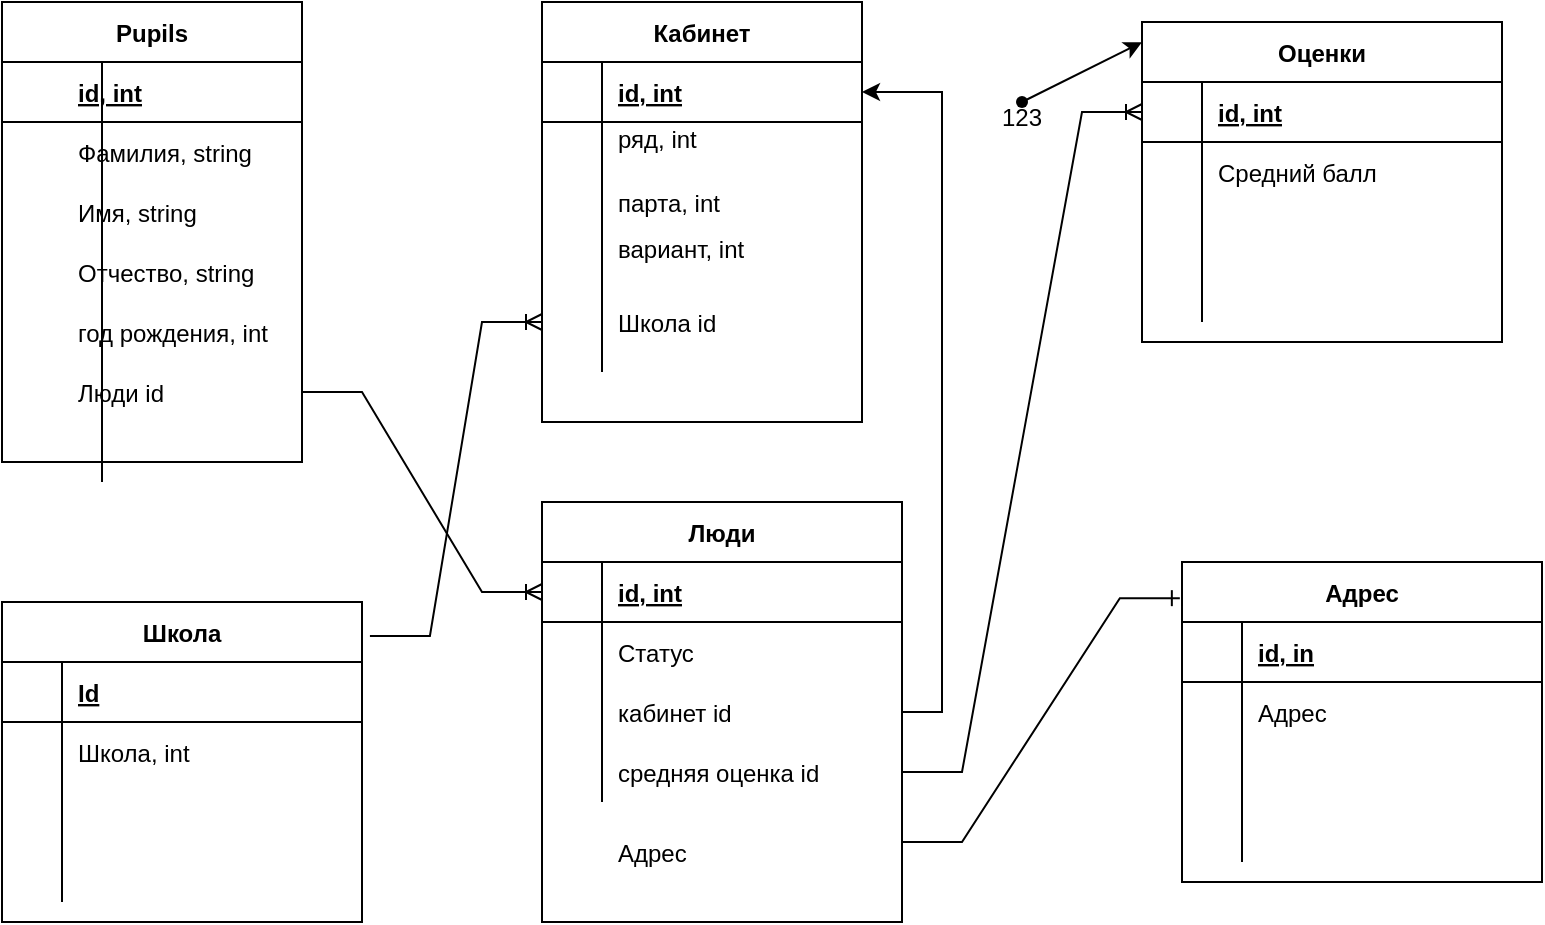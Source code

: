 <mxfile>
    <diagram id="_YrZJTKVYVWT5JkX986n" name="Page-1">
        <mxGraphModel dx="727" dy="279" grid="1" gridSize="10" guides="1" tooltips="1" connect="1" arrows="1" fold="1" page="1" pageScale="1" pageWidth="827" pageHeight="1169" math="0" shadow="0">
            <root>
                <mxCell id="0"/>
                <mxCell id="1" parent="0"/>
                <mxCell id="GRgpnIzNb2aHa2WIYd1I-14" value="Кабинет" style="shape=table;startSize=30;container=1;collapsible=1;childLayout=tableLayout;fixedRows=1;rowLines=0;fontStyle=1;align=center;resizeLast=1;" parent="1" vertex="1">
                    <mxGeometry x="280" y="20" width="160" height="210" as="geometry">
                        <mxRectangle x="280" y="20" width="80" height="30" as="alternateBounds"/>
                    </mxGeometry>
                </mxCell>
                <mxCell id="GRgpnIzNb2aHa2WIYd1I-15" value="" style="shape=partialRectangle;collapsible=0;dropTarget=0;pointerEvents=0;fillColor=none;top=0;left=0;bottom=1;right=0;points=[[0,0.5],[1,0.5]];portConstraint=eastwest;" parent="GRgpnIzNb2aHa2WIYd1I-14" vertex="1">
                    <mxGeometry y="30" width="160" height="30" as="geometry"/>
                </mxCell>
                <mxCell id="GRgpnIzNb2aHa2WIYd1I-16" value="" style="shape=partialRectangle;connectable=0;fillColor=none;top=0;left=0;bottom=0;right=0;fontStyle=1;overflow=hidden;" parent="GRgpnIzNb2aHa2WIYd1I-15" vertex="1">
                    <mxGeometry width="30" height="30" as="geometry">
                        <mxRectangle width="30" height="40" as="alternateBounds"/>
                    </mxGeometry>
                </mxCell>
                <mxCell id="GRgpnIzNb2aHa2WIYd1I-17" value="id, int" style="shape=partialRectangle;connectable=0;fillColor=none;top=0;left=0;bottom=0;right=0;align=left;spacingLeft=6;fontStyle=5;overflow=hidden;" parent="GRgpnIzNb2aHa2WIYd1I-15" vertex="1">
                    <mxGeometry x="30" width="130" height="30" as="geometry">
                        <mxRectangle width="150" height="40" as="alternateBounds"/>
                    </mxGeometry>
                </mxCell>
                <mxCell id="GRgpnIzNb2aHa2WIYd1I-18" value="" style="shape=partialRectangle;collapsible=0;dropTarget=0;pointerEvents=0;fillColor=none;top=0;left=0;bottom=0;right=0;points=[[0,0.5],[1,0.5]];portConstraint=eastwest;" parent="GRgpnIzNb2aHa2WIYd1I-14" vertex="1">
                    <mxGeometry y="60" width="160" height="25" as="geometry"/>
                </mxCell>
                <mxCell id="GRgpnIzNb2aHa2WIYd1I-19" value="" style="shape=partialRectangle;connectable=0;fillColor=none;top=0;left=0;bottom=0;right=0;editable=1;overflow=hidden;" parent="GRgpnIzNb2aHa2WIYd1I-18" vertex="1">
                    <mxGeometry width="30" height="25" as="geometry">
                        <mxRectangle width="30" height="25" as="alternateBounds"/>
                    </mxGeometry>
                </mxCell>
                <mxCell id="GRgpnIzNb2aHa2WIYd1I-20" value="ряд, int&#10;" style="shape=partialRectangle;connectable=0;fillColor=none;top=0;left=0;bottom=0;right=0;align=left;spacingLeft=6;overflow=hidden;" parent="GRgpnIzNb2aHa2WIYd1I-18" vertex="1">
                    <mxGeometry x="30" width="130" height="25" as="geometry">
                        <mxRectangle width="150" height="25" as="alternateBounds"/>
                    </mxGeometry>
                </mxCell>
                <mxCell id="GRgpnIzNb2aHa2WIYd1I-21" value="" style="shape=partialRectangle;collapsible=0;dropTarget=0;pointerEvents=0;fillColor=none;top=0;left=0;bottom=0;right=0;points=[[0,0.5],[1,0.5]];portConstraint=eastwest;" parent="GRgpnIzNb2aHa2WIYd1I-14" vertex="1">
                    <mxGeometry y="85" width="160" height="30" as="geometry"/>
                </mxCell>
                <mxCell id="GRgpnIzNb2aHa2WIYd1I-22" value="" style="shape=partialRectangle;connectable=0;fillColor=none;top=0;left=0;bottom=0;right=0;editable=1;overflow=hidden;" parent="GRgpnIzNb2aHa2WIYd1I-21" vertex="1">
                    <mxGeometry width="30" height="30" as="geometry">
                        <mxRectangle width="30" height="30" as="alternateBounds"/>
                    </mxGeometry>
                </mxCell>
                <mxCell id="GRgpnIzNb2aHa2WIYd1I-23" value="парта, int" style="shape=partialRectangle;connectable=0;fillColor=none;top=0;left=0;bottom=0;right=0;align=left;spacingLeft=6;overflow=hidden;" parent="GRgpnIzNb2aHa2WIYd1I-21" vertex="1">
                    <mxGeometry x="30" width="130" height="30" as="geometry">
                        <mxRectangle width="150" height="30" as="alternateBounds"/>
                    </mxGeometry>
                </mxCell>
                <mxCell id="GRgpnIzNb2aHa2WIYd1I-24" value="" style="shape=partialRectangle;collapsible=0;dropTarget=0;pointerEvents=0;fillColor=none;top=0;left=0;bottom=0;right=0;points=[[0,0.5],[1,0.5]];portConstraint=eastwest;" parent="GRgpnIzNb2aHa2WIYd1I-14" vertex="1">
                    <mxGeometry y="115" width="160" height="30" as="geometry"/>
                </mxCell>
                <mxCell id="GRgpnIzNb2aHa2WIYd1I-25" value="" style="shape=partialRectangle;connectable=0;fillColor=none;top=0;left=0;bottom=0;right=0;editable=1;overflow=hidden;" parent="GRgpnIzNb2aHa2WIYd1I-24" vertex="1">
                    <mxGeometry width="30" height="30" as="geometry">
                        <mxRectangle width="30" height="30" as="alternateBounds"/>
                    </mxGeometry>
                </mxCell>
                <mxCell id="GRgpnIzNb2aHa2WIYd1I-26" value=" вариант, int&#10;" style="shape=partialRectangle;connectable=0;fillColor=none;top=0;left=0;bottom=0;right=0;align=left;spacingLeft=6;overflow=hidden;" parent="GRgpnIzNb2aHa2WIYd1I-24" vertex="1">
                    <mxGeometry x="30" width="130" height="30" as="geometry">
                        <mxRectangle width="150" height="30" as="alternateBounds"/>
                    </mxGeometry>
                </mxCell>
                <mxCell id="GRgpnIzNb2aHa2WIYd1I-130" value="" style="shape=partialRectangle;collapsible=0;dropTarget=0;pointerEvents=0;fillColor=none;top=0;left=0;bottom=0;right=0;points=[[0,0.5],[1,0.5]];portConstraint=eastwest;" parent="GRgpnIzNb2aHa2WIYd1I-14" vertex="1">
                    <mxGeometry y="145" width="160" height="30" as="geometry"/>
                </mxCell>
                <mxCell id="GRgpnIzNb2aHa2WIYd1I-131" value="" style="shape=partialRectangle;connectable=0;fillColor=none;top=0;left=0;bottom=0;right=0;editable=1;overflow=hidden;" parent="GRgpnIzNb2aHa2WIYd1I-130" vertex="1">
                    <mxGeometry width="30" height="30" as="geometry">
                        <mxRectangle width="30" height="30" as="alternateBounds"/>
                    </mxGeometry>
                </mxCell>
                <mxCell id="GRgpnIzNb2aHa2WIYd1I-132" value="Школа id" style="shape=partialRectangle;connectable=0;fillColor=none;top=0;left=0;bottom=0;right=0;align=left;spacingLeft=6;overflow=hidden;" parent="GRgpnIzNb2aHa2WIYd1I-130" vertex="1">
                    <mxGeometry x="30" width="130" height="30" as="geometry">
                        <mxRectangle width="150" height="30" as="alternateBounds"/>
                    </mxGeometry>
                </mxCell>
                <mxCell id="GRgpnIzNb2aHa2WIYd1I-100" value="" style="edgeStyle=orthogonalEdgeStyle;rounded=0;orthogonalLoop=1;jettySize=auto;html=1;exitX=1;exitY=0.5;exitDx=0;exitDy=0;" parent="1" source="GRgpnIzNb2aHa2WIYd1I-91" target="GRgpnIzNb2aHa2WIYd1I-15" edge="1">
                    <mxGeometry relative="1" as="geometry"/>
                </mxCell>
                <mxCell id="GRgpnIzNb2aHa2WIYd1I-27" value="Pupils" style="shape=table;startSize=30;container=1;collapsible=1;childLayout=tableLayout;fixedRows=1;rowLines=0;fontStyle=1;align=center;resizeLast=1;" parent="1" vertex="1">
                    <mxGeometry x="10" y="20" width="150" height="230" as="geometry">
                        <mxRectangle x="20" y="10" width="70" height="30" as="alternateBounds"/>
                    </mxGeometry>
                </mxCell>
                <mxCell id="GRgpnIzNb2aHa2WIYd1I-28" value="" style="shape=partialRectangle;collapsible=0;dropTarget=0;pointerEvents=0;fillColor=none;top=0;left=0;bottom=1;right=0;points=[[0,0.5],[1,0.5]];portConstraint=eastwest;" parent="GRgpnIzNb2aHa2WIYd1I-27" vertex="1">
                    <mxGeometry y="30" width="150" height="30" as="geometry"/>
                </mxCell>
                <mxCell id="GRgpnIzNb2aHa2WIYd1I-29" value="" style="shape=partialRectangle;connectable=0;fillColor=none;top=0;left=0;bottom=0;right=0;fontStyle=1;overflow=hidden;" parent="GRgpnIzNb2aHa2WIYd1I-28" vertex="1">
                    <mxGeometry width="30" height="30" as="geometry">
                        <mxRectangle width="50" height="30" as="alternateBounds"/>
                    </mxGeometry>
                </mxCell>
                <mxCell id="GRgpnIzNb2aHa2WIYd1I-30" value="id, int" style="shape=partialRectangle;connectable=0;fillColor=none;top=0;left=0;bottom=0;right=0;align=left;spacingLeft=6;fontStyle=5;overflow=hidden;" parent="GRgpnIzNb2aHa2WIYd1I-28" vertex="1">
                    <mxGeometry x="30" width="120" height="30" as="geometry">
                        <mxRectangle width="140" height="30" as="alternateBounds"/>
                    </mxGeometry>
                </mxCell>
                <mxCell id="GRgpnIzNb2aHa2WIYd1I-31" value="" style="shape=partialRectangle;collapsible=0;dropTarget=0;pointerEvents=0;fillColor=none;top=0;left=0;bottom=0;right=0;points=[[0,0.5],[1,0.5]];portConstraint=eastwest;" parent="GRgpnIzNb2aHa2WIYd1I-27" vertex="1">
                    <mxGeometry y="60" width="150" height="30" as="geometry"/>
                </mxCell>
                <mxCell id="GRgpnIzNb2aHa2WIYd1I-32" value="" style="shape=partialRectangle;connectable=0;fillColor=none;top=0;left=0;bottom=0;right=0;editable=1;overflow=hidden;" parent="GRgpnIzNb2aHa2WIYd1I-31" vertex="1">
                    <mxGeometry width="30" height="30" as="geometry">
                        <mxRectangle width="50" height="30" as="alternateBounds"/>
                    </mxGeometry>
                </mxCell>
                <mxCell id="GRgpnIzNb2aHa2WIYd1I-33" value="Фамилия, string" style="shape=partialRectangle;connectable=0;fillColor=none;top=0;left=0;bottom=0;right=0;align=left;spacingLeft=6;overflow=hidden;" parent="GRgpnIzNb2aHa2WIYd1I-31" vertex="1">
                    <mxGeometry x="30" width="120" height="30" as="geometry">
                        <mxRectangle width="140" height="30" as="alternateBounds"/>
                    </mxGeometry>
                </mxCell>
                <mxCell id="GRgpnIzNb2aHa2WIYd1I-34" value="" style="shape=partialRectangle;collapsible=0;dropTarget=0;pointerEvents=0;fillColor=none;top=0;left=0;bottom=0;right=0;points=[[0,0.5],[1,0.5]];portConstraint=eastwest;" parent="GRgpnIzNb2aHa2WIYd1I-27" vertex="1">
                    <mxGeometry y="90" width="150" height="30" as="geometry"/>
                </mxCell>
                <mxCell id="GRgpnIzNb2aHa2WIYd1I-35" value="" style="shape=partialRectangle;connectable=0;fillColor=none;top=0;left=0;bottom=0;right=0;editable=1;overflow=hidden;" parent="GRgpnIzNb2aHa2WIYd1I-34" vertex="1">
                    <mxGeometry width="30" height="30" as="geometry">
                        <mxRectangle width="50" height="30" as="alternateBounds"/>
                    </mxGeometry>
                </mxCell>
                <mxCell id="GRgpnIzNb2aHa2WIYd1I-36" value="Имя, string" style="shape=partialRectangle;connectable=0;fillColor=none;top=0;left=0;bottom=0;right=0;align=left;spacingLeft=6;overflow=hidden;" parent="GRgpnIzNb2aHa2WIYd1I-34" vertex="1">
                    <mxGeometry x="30" width="120" height="30" as="geometry">
                        <mxRectangle width="140" height="30" as="alternateBounds"/>
                    </mxGeometry>
                </mxCell>
                <mxCell id="GRgpnIzNb2aHa2WIYd1I-37" value="" style="shape=partialRectangle;collapsible=0;dropTarget=0;pointerEvents=0;fillColor=none;top=0;left=0;bottom=0;right=0;points=[[0,0.5],[1,0.5]];portConstraint=eastwest;" parent="GRgpnIzNb2aHa2WIYd1I-27" vertex="1">
                    <mxGeometry y="120" width="150" height="30" as="geometry"/>
                </mxCell>
                <mxCell id="GRgpnIzNb2aHa2WIYd1I-38" value="" style="shape=partialRectangle;connectable=0;fillColor=none;top=0;left=0;bottom=0;right=0;editable=1;overflow=hidden;" parent="GRgpnIzNb2aHa2WIYd1I-37" vertex="1">
                    <mxGeometry width="30" height="30" as="geometry">
                        <mxRectangle width="50" height="30" as="alternateBounds"/>
                    </mxGeometry>
                </mxCell>
                <mxCell id="GRgpnIzNb2aHa2WIYd1I-39" value="Отчество, string" style="shape=partialRectangle;connectable=0;fillColor=none;top=0;left=0;bottom=0;right=0;align=left;spacingLeft=6;overflow=hidden;" parent="GRgpnIzNb2aHa2WIYd1I-37" vertex="1">
                    <mxGeometry x="30" width="120" height="30" as="geometry">
                        <mxRectangle width="140" height="30" as="alternateBounds"/>
                    </mxGeometry>
                </mxCell>
                <mxCell id="GRgpnIzNb2aHa2WIYd1I-81" value="" style="shape=partialRectangle;collapsible=0;dropTarget=0;pointerEvents=0;fillColor=none;top=0;left=0;bottom=0;right=0;points=[[0,0.5],[1,0.5]];portConstraint=eastwest;" parent="GRgpnIzNb2aHa2WIYd1I-27" vertex="1">
                    <mxGeometry y="150" width="150" height="30" as="geometry"/>
                </mxCell>
                <mxCell id="GRgpnIzNb2aHa2WIYd1I-82" value="" style="shape=partialRectangle;connectable=0;fillColor=none;top=0;left=0;bottom=0;right=0;editable=1;overflow=hidden;" parent="GRgpnIzNb2aHa2WIYd1I-81" vertex="1">
                    <mxGeometry width="30" height="30" as="geometry">
                        <mxRectangle width="50" height="30" as="alternateBounds"/>
                    </mxGeometry>
                </mxCell>
                <mxCell id="GRgpnIzNb2aHa2WIYd1I-83" value="год рождения, int" style="shape=partialRectangle;connectable=0;fillColor=none;top=0;left=0;bottom=0;right=0;align=left;spacingLeft=6;overflow=hidden;" parent="GRgpnIzNb2aHa2WIYd1I-81" vertex="1">
                    <mxGeometry x="30" width="120" height="30" as="geometry">
                        <mxRectangle width="140" height="30" as="alternateBounds"/>
                    </mxGeometry>
                </mxCell>
                <mxCell id="GRgpnIzNb2aHa2WIYd1I-105" value="" style="shape=partialRectangle;collapsible=0;dropTarget=0;pointerEvents=0;fillColor=none;top=0;left=0;bottom=0;right=0;points=[[0,0.5],[1,0.5]];portConstraint=eastwest;" parent="GRgpnIzNb2aHa2WIYd1I-27" vertex="1">
                    <mxGeometry y="180" width="150" height="30" as="geometry"/>
                </mxCell>
                <mxCell id="GRgpnIzNb2aHa2WIYd1I-106" value="" style="shape=partialRectangle;connectable=0;fillColor=none;top=0;left=0;bottom=0;right=0;editable=1;overflow=hidden;" parent="GRgpnIzNb2aHa2WIYd1I-105" vertex="1">
                    <mxGeometry width="30" height="30" as="geometry">
                        <mxRectangle width="50" height="30" as="alternateBounds"/>
                    </mxGeometry>
                </mxCell>
                <mxCell id="GRgpnIzNb2aHa2WIYd1I-107" value="Люди id" style="shape=partialRectangle;connectable=0;fillColor=none;top=0;left=0;bottom=0;right=0;align=left;spacingLeft=6;overflow=hidden;" parent="GRgpnIzNb2aHa2WIYd1I-105" vertex="1">
                    <mxGeometry x="30" width="120" height="30" as="geometry">
                        <mxRectangle width="140" height="30" as="alternateBounds"/>
                    </mxGeometry>
                </mxCell>
                <mxCell id="GRgpnIzNb2aHa2WIYd1I-97" value="" style="shape=partialRectangle;collapsible=0;dropTarget=0;pointerEvents=0;fillColor=none;top=0;left=0;bottom=0;right=0;points=[[0,0.5],[1,0.5]];portConstraint=eastwest;" parent="GRgpnIzNb2aHa2WIYd1I-27" vertex="1">
                    <mxGeometry y="210" width="150" height="20" as="geometry"/>
                </mxCell>
                <mxCell id="GRgpnIzNb2aHa2WIYd1I-98" value="" style="shape=partialRectangle;connectable=0;fillColor=none;top=0;left=0;bottom=0;right=0;editable=1;overflow=hidden;" parent="GRgpnIzNb2aHa2WIYd1I-97" vertex="1">
                    <mxGeometry width="30" height="20" as="geometry">
                        <mxRectangle width="50" height="30" as="alternateBounds"/>
                    </mxGeometry>
                </mxCell>
                <mxCell id="GRgpnIzNb2aHa2WIYd1I-99" value="" style="shape=partialRectangle;connectable=0;fillColor=none;top=0;left=0;bottom=0;right=0;align=left;spacingLeft=6;overflow=hidden;" parent="GRgpnIzNb2aHa2WIYd1I-97" vertex="1">
                    <mxGeometry x="30" width="120" height="20" as="geometry">
                        <mxRectangle width="140" height="30" as="alternateBounds"/>
                    </mxGeometry>
                </mxCell>
                <mxCell id="GRgpnIzNb2aHa2WIYd1I-40" value="Оценки" style="shape=table;startSize=30;container=1;collapsible=1;childLayout=tableLayout;fixedRows=1;rowLines=0;fontStyle=1;align=center;resizeLast=1;" parent="1" vertex="1">
                    <mxGeometry x="580" y="30" width="180" height="160" as="geometry">
                        <mxRectangle x="580" y="30" width="80" height="30" as="alternateBounds"/>
                    </mxGeometry>
                </mxCell>
                <mxCell id="GRgpnIzNb2aHa2WIYd1I-41" value="" style="shape=partialRectangle;collapsible=0;dropTarget=0;pointerEvents=0;fillColor=none;top=0;left=0;bottom=1;right=0;points=[[0,0.5],[1,0.5]];portConstraint=eastwest;" parent="GRgpnIzNb2aHa2WIYd1I-40" vertex="1">
                    <mxGeometry y="30" width="180" height="30" as="geometry"/>
                </mxCell>
                <mxCell id="GRgpnIzNb2aHa2WIYd1I-42" value="" style="shape=partialRectangle;connectable=0;fillColor=none;top=0;left=0;bottom=0;right=0;fontStyle=1;overflow=hidden;" parent="GRgpnIzNb2aHa2WIYd1I-41" vertex="1">
                    <mxGeometry width="30" height="30" as="geometry">
                        <mxRectangle width="30" height="30" as="alternateBounds"/>
                    </mxGeometry>
                </mxCell>
                <mxCell id="GRgpnIzNb2aHa2WIYd1I-43" value="id, int" style="shape=partialRectangle;connectable=0;fillColor=none;top=0;left=0;bottom=0;right=0;align=left;spacingLeft=6;fontStyle=5;overflow=hidden;" parent="GRgpnIzNb2aHa2WIYd1I-41" vertex="1">
                    <mxGeometry x="30" width="150" height="30" as="geometry">
                        <mxRectangle width="150" height="30" as="alternateBounds"/>
                    </mxGeometry>
                </mxCell>
                <mxCell id="GRgpnIzNb2aHa2WIYd1I-44" value="" style="shape=partialRectangle;collapsible=0;dropTarget=0;pointerEvents=0;fillColor=none;top=0;left=0;bottom=0;right=0;points=[[0,0.5],[1,0.5]];portConstraint=eastwest;" parent="GRgpnIzNb2aHa2WIYd1I-40" vertex="1">
                    <mxGeometry y="60" width="180" height="30" as="geometry"/>
                </mxCell>
                <mxCell id="GRgpnIzNb2aHa2WIYd1I-45" value="" style="shape=partialRectangle;connectable=0;fillColor=none;top=0;left=0;bottom=0;right=0;editable=1;overflow=hidden;" parent="GRgpnIzNb2aHa2WIYd1I-44" vertex="1">
                    <mxGeometry width="30" height="30" as="geometry">
                        <mxRectangle width="30" height="30" as="alternateBounds"/>
                    </mxGeometry>
                </mxCell>
                <mxCell id="GRgpnIzNb2aHa2WIYd1I-46" value="Средний балл" style="shape=partialRectangle;connectable=0;fillColor=none;top=0;left=0;bottom=0;right=0;align=left;spacingLeft=6;overflow=hidden;" parent="GRgpnIzNb2aHa2WIYd1I-44" vertex="1">
                    <mxGeometry x="30" width="150" height="30" as="geometry">
                        <mxRectangle width="150" height="30" as="alternateBounds"/>
                    </mxGeometry>
                </mxCell>
                <mxCell id="GRgpnIzNb2aHa2WIYd1I-47" value="" style="shape=partialRectangle;collapsible=0;dropTarget=0;pointerEvents=0;fillColor=none;top=0;left=0;bottom=0;right=0;points=[[0,0.5],[1,0.5]];portConstraint=eastwest;" parent="GRgpnIzNb2aHa2WIYd1I-40" vertex="1">
                    <mxGeometry y="90" width="180" height="30" as="geometry"/>
                </mxCell>
                <mxCell id="GRgpnIzNb2aHa2WIYd1I-48" value="" style="shape=partialRectangle;connectable=0;fillColor=none;top=0;left=0;bottom=0;right=0;editable=1;overflow=hidden;" parent="GRgpnIzNb2aHa2WIYd1I-47" vertex="1">
                    <mxGeometry width="30" height="30" as="geometry">
                        <mxRectangle width="30" height="30" as="alternateBounds"/>
                    </mxGeometry>
                </mxCell>
                <mxCell id="GRgpnIzNb2aHa2WIYd1I-49" value="" style="shape=partialRectangle;connectable=0;fillColor=none;top=0;left=0;bottom=0;right=0;align=left;spacingLeft=6;overflow=hidden;" parent="GRgpnIzNb2aHa2WIYd1I-47" vertex="1">
                    <mxGeometry x="30" width="150" height="30" as="geometry">
                        <mxRectangle width="150" height="30" as="alternateBounds"/>
                    </mxGeometry>
                </mxCell>
                <mxCell id="GRgpnIzNb2aHa2WIYd1I-50" value="" style="shape=partialRectangle;collapsible=0;dropTarget=0;pointerEvents=0;fillColor=none;top=0;left=0;bottom=0;right=0;points=[[0,0.5],[1,0.5]];portConstraint=eastwest;" parent="GRgpnIzNb2aHa2WIYd1I-40" vertex="1">
                    <mxGeometry y="120" width="180" height="30" as="geometry"/>
                </mxCell>
                <mxCell id="GRgpnIzNb2aHa2WIYd1I-51" value="" style="shape=partialRectangle;connectable=0;fillColor=none;top=0;left=0;bottom=0;right=0;editable=1;overflow=hidden;" parent="GRgpnIzNb2aHa2WIYd1I-50" vertex="1">
                    <mxGeometry width="30" height="30" as="geometry">
                        <mxRectangle width="30" height="30" as="alternateBounds"/>
                    </mxGeometry>
                </mxCell>
                <mxCell id="GRgpnIzNb2aHa2WIYd1I-52" value="" style="shape=partialRectangle;connectable=0;fillColor=none;top=0;left=0;bottom=0;right=0;align=left;spacingLeft=6;overflow=hidden;" parent="GRgpnIzNb2aHa2WIYd1I-50" vertex="1">
                    <mxGeometry x="30" width="150" height="30" as="geometry">
                        <mxRectangle width="150" height="30" as="alternateBounds"/>
                    </mxGeometry>
                </mxCell>
                <mxCell id="GRgpnIzNb2aHa2WIYd1I-84" value="Люди" style="shape=table;startSize=30;container=1;collapsible=1;childLayout=tableLayout;fixedRows=1;rowLines=0;fontStyle=1;align=center;resizeLast=1;" parent="1" vertex="1">
                    <mxGeometry x="280" y="270" width="180" height="210" as="geometry"/>
                </mxCell>
                <mxCell id="GRgpnIzNb2aHa2WIYd1I-85" value="" style="shape=partialRectangle;collapsible=0;dropTarget=0;pointerEvents=0;fillColor=none;top=0;left=0;bottom=1;right=0;points=[[0,0.5],[1,0.5]];portConstraint=eastwest;" parent="GRgpnIzNb2aHa2WIYd1I-84" vertex="1">
                    <mxGeometry y="30" width="180" height="30" as="geometry"/>
                </mxCell>
                <mxCell id="GRgpnIzNb2aHa2WIYd1I-86" value="" style="shape=partialRectangle;connectable=0;fillColor=none;top=0;left=0;bottom=0;right=0;fontStyle=1;overflow=hidden;" parent="GRgpnIzNb2aHa2WIYd1I-85" vertex="1">
                    <mxGeometry width="30" height="30" as="geometry">
                        <mxRectangle width="30" height="30" as="alternateBounds"/>
                    </mxGeometry>
                </mxCell>
                <mxCell id="GRgpnIzNb2aHa2WIYd1I-87" value="id, int" style="shape=partialRectangle;connectable=0;fillColor=none;top=0;left=0;bottom=0;right=0;align=left;spacingLeft=6;fontStyle=5;overflow=hidden;" parent="GRgpnIzNb2aHa2WIYd1I-85" vertex="1">
                    <mxGeometry x="30" width="150" height="30" as="geometry">
                        <mxRectangle width="150" height="30" as="alternateBounds"/>
                    </mxGeometry>
                </mxCell>
                <mxCell id="GRgpnIzNb2aHa2WIYd1I-88" value="" style="shape=partialRectangle;collapsible=0;dropTarget=0;pointerEvents=0;fillColor=none;top=0;left=0;bottom=0;right=0;points=[[0,0.5],[1,0.5]];portConstraint=eastwest;" parent="GRgpnIzNb2aHa2WIYd1I-84" vertex="1">
                    <mxGeometry y="60" width="180" height="30" as="geometry"/>
                </mxCell>
                <mxCell id="GRgpnIzNb2aHa2WIYd1I-89" value="" style="shape=partialRectangle;connectable=0;fillColor=none;top=0;left=0;bottom=0;right=0;editable=1;overflow=hidden;" parent="GRgpnIzNb2aHa2WIYd1I-88" vertex="1">
                    <mxGeometry width="30" height="30" as="geometry">
                        <mxRectangle width="30" height="30" as="alternateBounds"/>
                    </mxGeometry>
                </mxCell>
                <mxCell id="GRgpnIzNb2aHa2WIYd1I-90" value="Статус" style="shape=partialRectangle;connectable=0;fillColor=none;top=0;left=0;bottom=0;right=0;align=left;spacingLeft=6;overflow=hidden;" parent="GRgpnIzNb2aHa2WIYd1I-88" vertex="1">
                    <mxGeometry x="30" width="150" height="30" as="geometry">
                        <mxRectangle width="150" height="30" as="alternateBounds"/>
                    </mxGeometry>
                </mxCell>
                <mxCell id="GRgpnIzNb2aHa2WIYd1I-91" value="" style="shape=partialRectangle;collapsible=0;dropTarget=0;pointerEvents=0;fillColor=none;top=0;left=0;bottom=0;right=0;points=[[0,0.5],[1,0.5]];portConstraint=eastwest;" parent="GRgpnIzNb2aHa2WIYd1I-84" vertex="1">
                    <mxGeometry y="90" width="180" height="30" as="geometry"/>
                </mxCell>
                <mxCell id="GRgpnIzNb2aHa2WIYd1I-92" value="" style="shape=partialRectangle;connectable=0;fillColor=none;top=0;left=0;bottom=0;right=0;editable=1;overflow=hidden;" parent="GRgpnIzNb2aHa2WIYd1I-91" vertex="1">
                    <mxGeometry width="30" height="30" as="geometry">
                        <mxRectangle width="30" height="30" as="alternateBounds"/>
                    </mxGeometry>
                </mxCell>
                <mxCell id="GRgpnIzNb2aHa2WIYd1I-93" value="" style="shape=partialRectangle;connectable=0;fillColor=none;top=0;left=0;bottom=0;right=0;align=left;spacingLeft=6;overflow=hidden;" parent="GRgpnIzNb2aHa2WIYd1I-91" vertex="1">
                    <mxGeometry x="30" width="150" height="30" as="geometry">
                        <mxRectangle width="150" height="30" as="alternateBounds"/>
                    </mxGeometry>
                </mxCell>
                <mxCell id="GRgpnIzNb2aHa2WIYd1I-94" value="" style="shape=partialRectangle;collapsible=0;dropTarget=0;pointerEvents=0;fillColor=none;top=0;left=0;bottom=0;right=0;points=[[0,0.5],[1,0.5]];portConstraint=eastwest;" parent="GRgpnIzNb2aHa2WIYd1I-84" vertex="1">
                    <mxGeometry y="120" width="180" height="30" as="geometry"/>
                </mxCell>
                <mxCell id="GRgpnIzNb2aHa2WIYd1I-95" value="" style="shape=partialRectangle;connectable=0;fillColor=none;top=0;left=0;bottom=0;right=0;editable=1;overflow=hidden;" parent="GRgpnIzNb2aHa2WIYd1I-94" vertex="1">
                    <mxGeometry width="30" height="30" as="geometry">
                        <mxRectangle width="30" height="30" as="alternateBounds"/>
                    </mxGeometry>
                </mxCell>
                <mxCell id="GRgpnIzNb2aHa2WIYd1I-96" value="" style="shape=partialRectangle;connectable=0;fillColor=none;top=0;left=0;bottom=0;right=0;align=left;spacingLeft=6;overflow=hidden;" parent="GRgpnIzNb2aHa2WIYd1I-94" vertex="1">
                    <mxGeometry x="30" width="150" height="30" as="geometry">
                        <mxRectangle width="150" height="30" as="alternateBounds"/>
                    </mxGeometry>
                </mxCell>
                <mxCell id="GRgpnIzNb2aHa2WIYd1I-104" value="" style="edgeStyle=entityRelationEdgeStyle;fontSize=12;html=1;endArrow=ERoneToMany;rounded=0;entryX=0;entryY=0.5;entryDx=0;entryDy=0;exitX=1;exitY=0.5;exitDx=0;exitDy=0;" parent="1" source="GRgpnIzNb2aHa2WIYd1I-94" target="GRgpnIzNb2aHa2WIYd1I-41" edge="1">
                    <mxGeometry width="100" height="100" relative="1" as="geometry">
                        <mxPoint x="200" y="245" as="sourcePoint"/>
                        <mxPoint x="460" y="200" as="targetPoint"/>
                    </mxGeometry>
                </mxCell>
                <mxCell id="GRgpnIzNb2aHa2WIYd1I-108" value="" style="edgeStyle=entityRelationEdgeStyle;fontSize=12;html=1;endArrow=ERoneToMany;rounded=0;exitX=1;exitY=0.5;exitDx=0;exitDy=0;" parent="1" source="GRgpnIzNb2aHa2WIYd1I-105" target="GRgpnIzNb2aHa2WIYd1I-85" edge="1">
                    <mxGeometry width="100" height="100" relative="1" as="geometry">
                        <mxPoint x="360" y="330" as="sourcePoint"/>
                        <mxPoint x="460" y="230" as="targetPoint"/>
                    </mxGeometry>
                </mxCell>
                <mxCell id="GRgpnIzNb2aHa2WIYd1I-123" value="кабинет id" style="shape=partialRectangle;connectable=0;fillColor=none;top=0;left=0;bottom=0;right=0;align=left;spacingLeft=6;overflow=hidden;" parent="1" vertex="1">
                    <mxGeometry x="310" y="360" width="140" height="30" as="geometry">
                        <mxRectangle width="140" height="30" as="alternateBounds"/>
                    </mxGeometry>
                </mxCell>
                <mxCell id="GRgpnIzNb2aHa2WIYd1I-124" value="" style="shape=partialRectangle;collapsible=0;dropTarget=0;pointerEvents=0;fillColor=none;top=0;left=0;bottom=0;right=0;points=[[0,0.5],[1,0.5]];portConstraint=eastwest;" parent="1" vertex="1">
                    <mxGeometry x="260" y="390" width="190" height="30" as="geometry"/>
                </mxCell>
                <mxCell id="GRgpnIzNb2aHa2WIYd1I-125" value="" style="shape=partialRectangle;connectable=0;fillColor=none;top=0;left=0;bottom=0;right=0;editable=1;overflow=hidden;" parent="GRgpnIzNb2aHa2WIYd1I-124" vertex="1">
                    <mxGeometry width="50" height="30" as="geometry">
                        <mxRectangle width="50" height="30" as="alternateBounds"/>
                    </mxGeometry>
                </mxCell>
                <mxCell id="GRgpnIzNb2aHa2WIYd1I-126" value="средняя оценка id" style="shape=partialRectangle;connectable=0;fillColor=none;top=0;left=0;bottom=0;right=0;align=left;spacingLeft=6;overflow=hidden;" parent="GRgpnIzNb2aHa2WIYd1I-124" vertex="1">
                    <mxGeometry x="50" width="140" height="30" as="geometry">
                        <mxRectangle width="140" height="30" as="alternateBounds"/>
                    </mxGeometry>
                </mxCell>
                <mxCell id="GRgpnIzNb2aHa2WIYd1I-127" value="" style="shape=partialRectangle;collapsible=0;dropTarget=0;pointerEvents=0;fillColor=none;top=0;left=0;bottom=0;right=0;points=[[0,0.5],[1,0.5]];portConstraint=eastwest;" parent="1" vertex="1">
                    <mxGeometry x="260" y="430" width="190" height="30" as="geometry"/>
                </mxCell>
                <mxCell id="GRgpnIzNb2aHa2WIYd1I-128" value="" style="shape=partialRectangle;connectable=0;fillColor=none;top=0;left=0;bottom=0;right=0;editable=1;overflow=hidden;" parent="GRgpnIzNb2aHa2WIYd1I-127" vertex="1">
                    <mxGeometry width="50" height="30" as="geometry">
                        <mxRectangle width="50" height="30" as="alternateBounds"/>
                    </mxGeometry>
                </mxCell>
                <mxCell id="GRgpnIzNb2aHa2WIYd1I-129" value="Адрес" style="shape=partialRectangle;connectable=0;fillColor=none;top=0;left=0;bottom=0;right=0;align=left;spacingLeft=6;overflow=hidden;" parent="GRgpnIzNb2aHa2WIYd1I-127" vertex="1">
                    <mxGeometry x="50" width="140" height="30" as="geometry">
                        <mxRectangle width="140" height="30" as="alternateBounds"/>
                    </mxGeometry>
                </mxCell>
                <mxCell id="GRgpnIzNb2aHa2WIYd1I-136" value="Адрес" style="shape=table;startSize=30;container=1;collapsible=1;childLayout=tableLayout;fixedRows=1;rowLines=0;fontStyle=1;align=center;resizeLast=1;" parent="1" vertex="1">
                    <mxGeometry x="600" y="300" width="180" height="160" as="geometry"/>
                </mxCell>
                <mxCell id="GRgpnIzNb2aHa2WIYd1I-137" value="" style="shape=partialRectangle;collapsible=0;dropTarget=0;pointerEvents=0;fillColor=none;top=0;left=0;bottom=1;right=0;points=[[0,0.5],[1,0.5]];portConstraint=eastwest;" parent="GRgpnIzNb2aHa2WIYd1I-136" vertex="1">
                    <mxGeometry y="30" width="180" height="30" as="geometry"/>
                </mxCell>
                <mxCell id="GRgpnIzNb2aHa2WIYd1I-138" value="" style="shape=partialRectangle;connectable=0;fillColor=none;top=0;left=0;bottom=0;right=0;fontStyle=1;overflow=hidden;" parent="GRgpnIzNb2aHa2WIYd1I-137" vertex="1">
                    <mxGeometry width="30" height="30" as="geometry">
                        <mxRectangle width="30" height="30" as="alternateBounds"/>
                    </mxGeometry>
                </mxCell>
                <mxCell id="GRgpnIzNb2aHa2WIYd1I-139" value="id, in" style="shape=partialRectangle;connectable=0;fillColor=none;top=0;left=0;bottom=0;right=0;align=left;spacingLeft=6;fontStyle=5;overflow=hidden;" parent="GRgpnIzNb2aHa2WIYd1I-137" vertex="1">
                    <mxGeometry x="30" width="150" height="30" as="geometry">
                        <mxRectangle width="150" height="30" as="alternateBounds"/>
                    </mxGeometry>
                </mxCell>
                <mxCell id="GRgpnIzNb2aHa2WIYd1I-140" value="" style="shape=partialRectangle;collapsible=0;dropTarget=0;pointerEvents=0;fillColor=none;top=0;left=0;bottom=0;right=0;points=[[0,0.5],[1,0.5]];portConstraint=eastwest;" parent="GRgpnIzNb2aHa2WIYd1I-136" vertex="1">
                    <mxGeometry y="60" width="180" height="30" as="geometry"/>
                </mxCell>
                <mxCell id="GRgpnIzNb2aHa2WIYd1I-141" value="" style="shape=partialRectangle;connectable=0;fillColor=none;top=0;left=0;bottom=0;right=0;editable=1;overflow=hidden;" parent="GRgpnIzNb2aHa2WIYd1I-140" vertex="1">
                    <mxGeometry width="30" height="30" as="geometry">
                        <mxRectangle width="30" height="30" as="alternateBounds"/>
                    </mxGeometry>
                </mxCell>
                <mxCell id="GRgpnIzNb2aHa2WIYd1I-142" value="Адрес " style="shape=partialRectangle;connectable=0;fillColor=none;top=0;left=0;bottom=0;right=0;align=left;spacingLeft=6;overflow=hidden;" parent="GRgpnIzNb2aHa2WIYd1I-140" vertex="1">
                    <mxGeometry x="30" width="150" height="30" as="geometry">
                        <mxRectangle width="150" height="30" as="alternateBounds"/>
                    </mxGeometry>
                </mxCell>
                <mxCell id="GRgpnIzNb2aHa2WIYd1I-143" value="" style="shape=partialRectangle;collapsible=0;dropTarget=0;pointerEvents=0;fillColor=none;top=0;left=0;bottom=0;right=0;points=[[0,0.5],[1,0.5]];portConstraint=eastwest;" parent="GRgpnIzNb2aHa2WIYd1I-136" vertex="1">
                    <mxGeometry y="90" width="180" height="30" as="geometry"/>
                </mxCell>
                <mxCell id="GRgpnIzNb2aHa2WIYd1I-144" value="" style="shape=partialRectangle;connectable=0;fillColor=none;top=0;left=0;bottom=0;right=0;editable=1;overflow=hidden;" parent="GRgpnIzNb2aHa2WIYd1I-143" vertex="1">
                    <mxGeometry width="30" height="30" as="geometry">
                        <mxRectangle width="30" height="30" as="alternateBounds"/>
                    </mxGeometry>
                </mxCell>
                <mxCell id="GRgpnIzNb2aHa2WIYd1I-145" value="" style="shape=partialRectangle;connectable=0;fillColor=none;top=0;left=0;bottom=0;right=0;align=left;spacingLeft=6;overflow=hidden;" parent="GRgpnIzNb2aHa2WIYd1I-143" vertex="1">
                    <mxGeometry x="30" width="150" height="30" as="geometry">
                        <mxRectangle width="150" height="30" as="alternateBounds"/>
                    </mxGeometry>
                </mxCell>
                <mxCell id="GRgpnIzNb2aHa2WIYd1I-146" value="" style="shape=partialRectangle;collapsible=0;dropTarget=0;pointerEvents=0;fillColor=none;top=0;left=0;bottom=0;right=0;points=[[0,0.5],[1,0.5]];portConstraint=eastwest;" parent="GRgpnIzNb2aHa2WIYd1I-136" vertex="1">
                    <mxGeometry y="120" width="180" height="30" as="geometry"/>
                </mxCell>
                <mxCell id="GRgpnIzNb2aHa2WIYd1I-147" value="" style="shape=partialRectangle;connectable=0;fillColor=none;top=0;left=0;bottom=0;right=0;editable=1;overflow=hidden;" parent="GRgpnIzNb2aHa2WIYd1I-146" vertex="1">
                    <mxGeometry width="30" height="30" as="geometry">
                        <mxRectangle width="30" height="30" as="alternateBounds"/>
                    </mxGeometry>
                </mxCell>
                <mxCell id="GRgpnIzNb2aHa2WIYd1I-148" value="" style="shape=partialRectangle;connectable=0;fillColor=none;top=0;left=0;bottom=0;right=0;align=left;spacingLeft=6;overflow=hidden;" parent="GRgpnIzNb2aHa2WIYd1I-146" vertex="1">
                    <mxGeometry x="30" width="150" height="30" as="geometry">
                        <mxRectangle width="150" height="30" as="alternateBounds"/>
                    </mxGeometry>
                </mxCell>
                <mxCell id="GRgpnIzNb2aHa2WIYd1I-153" value="" style="edgeStyle=entityRelationEdgeStyle;fontSize=12;html=1;endArrow=ERone;endFill=1;rounded=0;entryX=-0.006;entryY=0.113;entryDx=0;entryDy=0;entryPerimeter=0;" parent="1" target="GRgpnIzNb2aHa2WIYd1I-136" edge="1">
                    <mxGeometry width="100" height="100" relative="1" as="geometry">
                        <mxPoint x="460" y="440" as="sourcePoint"/>
                        <mxPoint x="460" y="200" as="targetPoint"/>
                    </mxGeometry>
                </mxCell>
                <mxCell id="GRgpnIzNb2aHa2WIYd1I-154" value="Школа" style="shape=table;startSize=30;container=1;collapsible=1;childLayout=tableLayout;fixedRows=1;rowLines=0;fontStyle=1;align=center;resizeLast=1;" parent="1" vertex="1">
                    <mxGeometry x="10" y="320" width="180" height="160" as="geometry"/>
                </mxCell>
                <mxCell id="GRgpnIzNb2aHa2WIYd1I-155" value="" style="shape=partialRectangle;collapsible=0;dropTarget=0;pointerEvents=0;fillColor=none;top=0;left=0;bottom=1;right=0;points=[[0,0.5],[1,0.5]];portConstraint=eastwest;" parent="GRgpnIzNb2aHa2WIYd1I-154" vertex="1">
                    <mxGeometry y="30" width="180" height="30" as="geometry"/>
                </mxCell>
                <mxCell id="GRgpnIzNb2aHa2WIYd1I-156" value="" style="shape=partialRectangle;connectable=0;fillColor=none;top=0;left=0;bottom=0;right=0;fontStyle=1;overflow=hidden;" parent="GRgpnIzNb2aHa2WIYd1I-155" vertex="1">
                    <mxGeometry width="30" height="30" as="geometry">
                        <mxRectangle width="30" height="30" as="alternateBounds"/>
                    </mxGeometry>
                </mxCell>
                <mxCell id="GRgpnIzNb2aHa2WIYd1I-157" value="Id" style="shape=partialRectangle;connectable=0;fillColor=none;top=0;left=0;bottom=0;right=0;align=left;spacingLeft=6;fontStyle=5;overflow=hidden;" parent="GRgpnIzNb2aHa2WIYd1I-155" vertex="1">
                    <mxGeometry x="30" width="150" height="30" as="geometry">
                        <mxRectangle width="150" height="30" as="alternateBounds"/>
                    </mxGeometry>
                </mxCell>
                <mxCell id="GRgpnIzNb2aHa2WIYd1I-158" value="" style="shape=partialRectangle;collapsible=0;dropTarget=0;pointerEvents=0;fillColor=none;top=0;left=0;bottom=0;right=0;points=[[0,0.5],[1,0.5]];portConstraint=eastwest;" parent="GRgpnIzNb2aHa2WIYd1I-154" vertex="1">
                    <mxGeometry y="60" width="180" height="30" as="geometry"/>
                </mxCell>
                <mxCell id="GRgpnIzNb2aHa2WIYd1I-159" value="" style="shape=partialRectangle;connectable=0;fillColor=none;top=0;left=0;bottom=0;right=0;editable=1;overflow=hidden;" parent="GRgpnIzNb2aHa2WIYd1I-158" vertex="1">
                    <mxGeometry width="30" height="30" as="geometry">
                        <mxRectangle width="30" height="30" as="alternateBounds"/>
                    </mxGeometry>
                </mxCell>
                <mxCell id="GRgpnIzNb2aHa2WIYd1I-160" value="Школа, int" style="shape=partialRectangle;connectable=0;fillColor=none;top=0;left=0;bottom=0;right=0;align=left;spacingLeft=6;overflow=hidden;" parent="GRgpnIzNb2aHa2WIYd1I-158" vertex="1">
                    <mxGeometry x="30" width="150" height="30" as="geometry">
                        <mxRectangle width="150" height="30" as="alternateBounds"/>
                    </mxGeometry>
                </mxCell>
                <mxCell id="GRgpnIzNb2aHa2WIYd1I-161" value="" style="shape=partialRectangle;collapsible=0;dropTarget=0;pointerEvents=0;fillColor=none;top=0;left=0;bottom=0;right=0;points=[[0,0.5],[1,0.5]];portConstraint=eastwest;" parent="GRgpnIzNb2aHa2WIYd1I-154" vertex="1">
                    <mxGeometry y="90" width="180" height="30" as="geometry"/>
                </mxCell>
                <mxCell id="GRgpnIzNb2aHa2WIYd1I-162" value="" style="shape=partialRectangle;connectable=0;fillColor=none;top=0;left=0;bottom=0;right=0;editable=1;overflow=hidden;" parent="GRgpnIzNb2aHa2WIYd1I-161" vertex="1">
                    <mxGeometry width="30" height="30" as="geometry">
                        <mxRectangle width="30" height="30" as="alternateBounds"/>
                    </mxGeometry>
                </mxCell>
                <mxCell id="GRgpnIzNb2aHa2WIYd1I-163" value="" style="shape=partialRectangle;connectable=0;fillColor=none;top=0;left=0;bottom=0;right=0;align=left;spacingLeft=6;overflow=hidden;" parent="GRgpnIzNb2aHa2WIYd1I-161" vertex="1">
                    <mxGeometry x="30" width="150" height="30" as="geometry">
                        <mxRectangle width="150" height="30" as="alternateBounds"/>
                    </mxGeometry>
                </mxCell>
                <mxCell id="GRgpnIzNb2aHa2WIYd1I-164" value="" style="shape=partialRectangle;collapsible=0;dropTarget=0;pointerEvents=0;fillColor=none;top=0;left=0;bottom=0;right=0;points=[[0,0.5],[1,0.5]];portConstraint=eastwest;" parent="GRgpnIzNb2aHa2WIYd1I-154" vertex="1">
                    <mxGeometry y="120" width="180" height="30" as="geometry"/>
                </mxCell>
                <mxCell id="GRgpnIzNb2aHa2WIYd1I-165" value="" style="shape=partialRectangle;connectable=0;fillColor=none;top=0;left=0;bottom=0;right=0;editable=1;overflow=hidden;" parent="GRgpnIzNb2aHa2WIYd1I-164" vertex="1">
                    <mxGeometry width="30" height="30" as="geometry">
                        <mxRectangle width="30" height="30" as="alternateBounds"/>
                    </mxGeometry>
                </mxCell>
                <mxCell id="GRgpnIzNb2aHa2WIYd1I-166" value="" style="shape=partialRectangle;connectable=0;fillColor=none;top=0;left=0;bottom=0;right=0;align=left;spacingLeft=6;overflow=hidden;" parent="GRgpnIzNb2aHa2WIYd1I-164" vertex="1">
                    <mxGeometry x="30" width="150" height="30" as="geometry">
                        <mxRectangle width="150" height="30" as="alternateBounds"/>
                    </mxGeometry>
                </mxCell>
                <mxCell id="GRgpnIzNb2aHa2WIYd1I-168" value="" style="edgeStyle=entityRelationEdgeStyle;fontSize=12;html=1;endArrow=ERoneToMany;rounded=0;entryX=0;entryY=0.5;entryDx=0;entryDy=0;exitX=1.022;exitY=0.106;exitDx=0;exitDy=0;exitPerimeter=0;" parent="1" source="GRgpnIzNb2aHa2WIYd1I-154" target="GRgpnIzNb2aHa2WIYd1I-130" edge="1">
                    <mxGeometry width="100" height="100" relative="1" as="geometry">
                        <mxPoint x="360" y="390" as="sourcePoint"/>
                        <mxPoint x="460" y="290" as="targetPoint"/>
                    </mxGeometry>
                </mxCell>
                <mxCell id="5" value="" style="edgeStyle=none;html=1;entryX=0;entryY=0.063;entryDx=0;entryDy=0;entryPerimeter=0;" edge="1" parent="1" source="4" target="GRgpnIzNb2aHa2WIYd1I-40">
                    <mxGeometry relative="1" as="geometry">
                        <mxPoint x="560" y="40" as="targetPoint"/>
                    </mxGeometry>
                </mxCell>
                <mxCell id="4" value="&#10;123" style="shape=waypoint;sketch=0;size=6;pointerEvents=1;points=[];fillColor=none;resizable=0;rotatable=0;perimeter=centerPerimeter;snapToPoint=1;" vertex="1" parent="1">
                    <mxGeometry x="500" y="50" width="40" height="40" as="geometry"/>
                </mxCell>
            </root>
        </mxGraphModel>
    </diagram>
</mxfile>